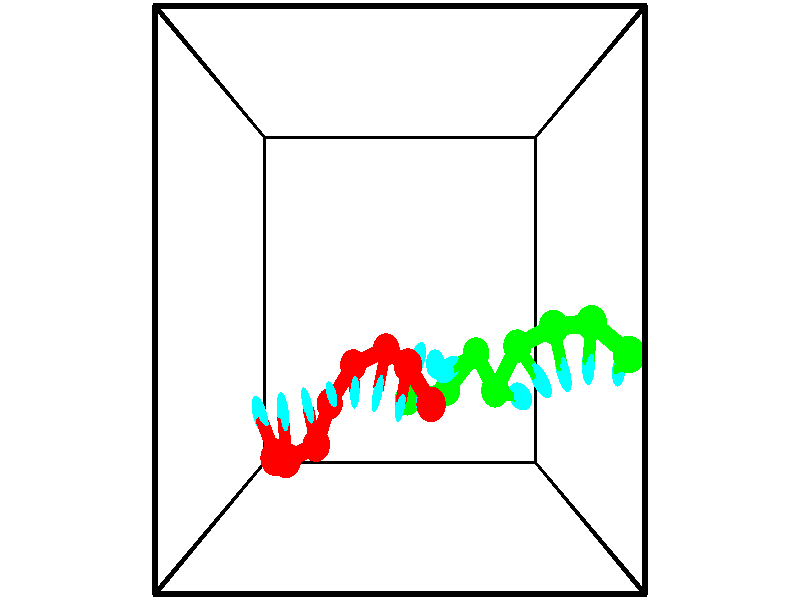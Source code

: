 // switches for output
#declare DRAW_BASES = 1; // possible values are 0, 1; only relevant for DNA ribbons
#declare DRAW_BASES_TYPE = 3; // possible values are 1, 2, 3; only relevant for DNA ribbons
#declare DRAW_FOG = 0; // set to 1 to enable fog

#include "colors.inc"

#include "transforms.inc"
background { rgb <1, 1, 1>}

#default {
   normal{
       ripples 0.25
       frequency 0.20
       turbulence 0.2
       lambda 5
   }
	finish {
		phong 0.1
		phong_size 40.
	}
}

// original window dimensions: 1024x640


// camera settings

camera {
	sky <-0, 1, 0>
	up <-0, 1, 0>
	right 1.6 * <1, 0, 0>
	location <2.5, 2.5, 11.1562>
	look_at <2.5, 2.5, 2.5>
	direction <0, 0, -8.6562>
	angle 67.0682
}


# declare cpy_camera_pos = <2.5, 2.5, 11.1562>;
# if (DRAW_FOG = 1)
fog {
	fog_type 2
	up vnormalize(cpy_camera_pos)
	color rgbt<1,1,1,0.3>
	distance 1e-5
	fog_alt 3e-3
	fog_offset 4
}
# end


// LIGHTS

# declare lum = 6;
global_settings {
	ambient_light rgb lum * <0.05, 0.05, 0.05>
	max_trace_level 15
}# declare cpy_direct_light_amount = 0.25;
light_source
{	1000 * <-1, -1, 1>,
	rgb lum * cpy_direct_light_amount
	parallel
}

light_source
{	1000 * <1, 1, -1>,
	rgb lum * cpy_direct_light_amount
	parallel
}

// strand 0

// nucleotide -1

// particle -1
sphere {
	<3.030613, 1.015929, 0.853819> 0.250000
	pigment { color rgbt <1,0,0,0> }
	no_shadow
}
cylinder {
	<2.952170, 0.978710, 0.463356>,  <2.905105, 0.956379, 0.229078>, 0.100000
	pigment { color rgbt <1,0,0,0> }
	no_shadow
}
cylinder {
	<2.952170, 0.978710, 0.463356>,  <3.030613, 1.015929, 0.853819>, 0.100000
	pigment { color rgbt <1,0,0,0> }
	no_shadow
}

// particle -1
sphere {
	<2.952170, 0.978710, 0.463356> 0.100000
	pigment { color rgbt <1,0,0,0> }
	no_shadow
}
sphere {
	0, 1
	scale<0.080000,0.200000,0.300000>
	matrix <-0.979042, 0.074368, 0.189597,
		0.054953, 0.992881, -0.105682,
		-0.196106, -0.093048, -0.976158,
		2.893338, 0.950796, 0.170509>
	pigment { color rgbt <0,1,1,0> }
	no_shadow
}
cylinder {
	<2.639686, 1.543044, 0.564303>,  <3.030613, 1.015929, 0.853819>, 0.130000
	pigment { color rgbt <1,0,0,0> }
	no_shadow
}

// nucleotide -1

// particle -1
sphere {
	<2.639686, 1.543044, 0.564303> 0.250000
	pigment { color rgbt <1,0,0,0> }
	no_shadow
}
cylinder {
	<2.563832, 1.193359, 0.385509>,  <2.518320, 0.983549, 0.278233>, 0.100000
	pigment { color rgbt <1,0,0,0> }
	no_shadow
}
cylinder {
	<2.563832, 1.193359, 0.385509>,  <2.639686, 1.543044, 0.564303>, 0.100000
	pigment { color rgbt <1,0,0,0> }
	no_shadow
}

// particle -1
sphere {
	<2.563832, 1.193359, 0.385509> 0.100000
	pigment { color rgbt <1,0,0,0> }
	no_shadow
}
sphere {
	0, 1
	scale<0.080000,0.200000,0.300000>
	matrix <-0.979925, 0.139983, 0.141956,
		-0.061530, 0.464930, -0.883207,
		-0.189634, -0.874211, -0.446983,
		2.506942, 0.931096, 0.251415>
	pigment { color rgbt <0,1,1,0> }
	no_shadow
}
cylinder {
	<2.243582, 1.734559, -0.057867>,  <2.639686, 1.543044, 0.564303>, 0.130000
	pigment { color rgbt <1,0,0,0> }
	no_shadow
}

// nucleotide -1

// particle -1
sphere {
	<2.243582, 1.734559, -0.057867> 0.250000
	pigment { color rgbt <1,0,0,0> }
	no_shadow
}
cylinder {
	<2.157887, 1.370766, 0.084650>,  <2.106470, 1.152490, 0.170160>, 0.100000
	pigment { color rgbt <1,0,0,0> }
	no_shadow
}
cylinder {
	<2.157887, 1.370766, 0.084650>,  <2.243582, 1.734559, -0.057867>, 0.100000
	pigment { color rgbt <1,0,0,0> }
	no_shadow
}

// particle -1
sphere {
	<2.157887, 1.370766, 0.084650> 0.100000
	pigment { color rgbt <1,0,0,0> }
	no_shadow
}
sphere {
	0, 1
	scale<0.080000,0.200000,0.300000>
	matrix <-0.950124, 0.278669, 0.140031,
		-0.226644, -0.308523, -0.923822,
		-0.214237, -0.909482, 0.356293,
		2.093615, 1.097921, 0.191538>
	pigment { color rgbt <0,1,1,0> }
	no_shadow
}
cylinder {
	<1.603612, 1.464387, -0.397494>,  <2.243582, 1.734559, -0.057867>, 0.130000
	pigment { color rgbt <1,0,0,0> }
	no_shadow
}

// nucleotide -1

// particle -1
sphere {
	<1.603612, 1.464387, -0.397494> 0.250000
	pigment { color rgbt <1,0,0,0> }
	no_shadow
}
cylinder {
	<1.647181, 1.258518, -0.057318>,  <1.673322, 1.134997, 0.146788>, 0.100000
	pigment { color rgbt <1,0,0,0> }
	no_shadow
}
cylinder {
	<1.647181, 1.258518, -0.057318>,  <1.603612, 1.464387, -0.397494>, 0.100000
	pigment { color rgbt <1,0,0,0> }
	no_shadow
}

// particle -1
sphere {
	<1.647181, 1.258518, -0.057318> 0.100000
	pigment { color rgbt <1,0,0,0> }
	no_shadow
}
sphere {
	0, 1
	scale<0.080000,0.200000,0.300000>
	matrix <-0.975164, 0.110654, 0.191861,
		-0.192850, -0.850216, -0.489838,
		0.108921, -0.514673, 0.850440,
		1.679857, 1.104117, 0.197814>
	pigment { color rgbt <0,1,1,0> }
	no_shadow
}
cylinder {
	<1.154615, 0.846430, -0.400822>,  <1.603612, 1.464387, -0.397494>, 0.130000
	pigment { color rgbt <1,0,0,0> }
	no_shadow
}

// nucleotide -1

// particle -1
sphere {
	<1.154615, 0.846430, -0.400822> 0.250000
	pigment { color rgbt <1,0,0,0> }
	no_shadow
}
cylinder {
	<1.215909, 0.979427, -0.028593>,  <1.252686, 1.059226, 0.194745>, 0.100000
	pigment { color rgbt <1,0,0,0> }
	no_shadow
}
cylinder {
	<1.215909, 0.979427, -0.028593>,  <1.154615, 0.846430, -0.400822>, 0.100000
	pigment { color rgbt <1,0,0,0> }
	no_shadow
}

// particle -1
sphere {
	<1.215909, 0.979427, -0.028593> 0.100000
	pigment { color rgbt <1,0,0,0> }
	no_shadow
}
sphere {
	0, 1
	scale<0.080000,0.200000,0.300000>
	matrix <-0.903558, -0.334157, 0.268182,
		0.400127, -0.881922, 0.249223,
		0.153236, 0.332495, 0.930573,
		1.261880, 1.079175, 0.250579>
	pigment { color rgbt <0,1,1,0> }
	no_shadow
}
cylinder {
	<0.973293, 0.295811, 0.151471>,  <1.154615, 0.846430, -0.400822>, 0.130000
	pigment { color rgbt <1,0,0,0> }
	no_shadow
}

// nucleotide -1

// particle -1
sphere {
	<0.973293, 0.295811, 0.151471> 0.250000
	pigment { color rgbt <1,0,0,0> }
	no_shadow
}
cylinder {
	<0.905915, 0.659672, 0.303345>,  <0.865488, 0.877988, 0.394469>, 0.100000
	pigment { color rgbt <1,0,0,0> }
	no_shadow
}
cylinder {
	<0.905915, 0.659672, 0.303345>,  <0.973293, 0.295811, 0.151471>, 0.100000
	pigment { color rgbt <1,0,0,0> }
	no_shadow
}

// particle -1
sphere {
	<0.905915, 0.659672, 0.303345> 0.100000
	pigment { color rgbt <1,0,0,0> }
	no_shadow
}
sphere {
	0, 1
	scale<0.080000,0.200000,0.300000>
	matrix <-0.911547, -0.290334, 0.291184,
		0.375111, -0.297051, 0.878096,
		-0.168445, 0.909652, 0.379683,
		0.855382, 0.932567, 0.417250>
	pigment { color rgbt <0,1,1,0> }
	no_shadow
}
cylinder {
	<0.527886, 0.172551, 0.653824>,  <0.973293, 0.295811, 0.151471>, 0.130000
	pigment { color rgbt <1,0,0,0> }
	no_shadow
}

// nucleotide -1

// particle -1
sphere {
	<0.527886, 0.172551, 0.653824> 0.250000
	pigment { color rgbt <1,0,0,0> }
	no_shadow
}
cylinder {
	<0.492319, 0.570580, 0.671389>,  <0.470979, 0.809397, 0.681927>, 0.100000
	pigment { color rgbt <1,0,0,0> }
	no_shadow
}
cylinder {
	<0.492319, 0.570580, 0.671389>,  <0.527886, 0.172551, 0.653824>, 0.100000
	pigment { color rgbt <1,0,0,0> }
	no_shadow
}

// particle -1
sphere {
	<0.492319, 0.570580, 0.671389> 0.100000
	pigment { color rgbt <1,0,0,0> }
	no_shadow
}
sphere {
	0, 1
	scale<0.080000,0.200000,0.300000>
	matrix <-0.848344, -0.098759, 0.520153,
		0.521926, 0.008999, 0.852943,
		-0.088917, 0.995071, 0.043911,
		0.465644, 0.869101, 0.684562>
	pigment { color rgbt <0,1,1,0> }
	no_shadow
}
cylinder {
	<0.472409, 0.357355, 1.282142>,  <0.527886, 0.172551, 0.653824>, 0.130000
	pigment { color rgbt <1,0,0,0> }
	no_shadow
}

// nucleotide -1

// particle -1
sphere {
	<0.472409, 0.357355, 1.282142> 0.250000
	pigment { color rgbt <1,0,0,0> }
	no_shadow
}
cylinder {
	<0.279419, 0.655502, 1.098124>,  <0.163625, 0.834391, 0.987712>, 0.100000
	pigment { color rgbt <1,0,0,0> }
	no_shadow
}
cylinder {
	<0.279419, 0.655502, 1.098124>,  <0.472409, 0.357355, 1.282142>, 0.100000
	pigment { color rgbt <1,0,0,0> }
	no_shadow
}

// particle -1
sphere {
	<0.279419, 0.655502, 1.098124> 0.100000
	pigment { color rgbt <1,0,0,0> }
	no_shadow
}
sphere {
	0, 1
	scale<0.080000,0.200000,0.300000>
	matrix <-0.773725, -0.116482, 0.622721,
		0.410570, 0.656397, 0.632910,
		-0.482475, 0.745369, -0.460046,
		0.134676, 0.879113, 0.960110>
	pigment { color rgbt <0,1,1,0> }
	no_shadow
}
// strand 1

// nucleotide -1

// particle -1
sphere {
	<2.644891, 0.874883, -0.621798> 0.250000
	pigment { color rgbt <0,1,0,0> }
	no_shadow
}
cylinder {
	<2.754089, 1.253471, -0.552900>,  <2.819608, 1.480624, -0.511562>, 0.100000
	pigment { color rgbt <0,1,0,0> }
	no_shadow
}
cylinder {
	<2.754089, 1.253471, -0.552900>,  <2.644891, 0.874883, -0.621798>, 0.100000
	pigment { color rgbt <0,1,0,0> }
	no_shadow
}

// particle -1
sphere {
	<2.754089, 1.253471, -0.552900> 0.100000
	pigment { color rgbt <0,1,0,0> }
	no_shadow
}
sphere {
	0, 1
	scale<0.080000,0.200000,0.300000>
	matrix <0.659643, -0.314490, 0.682617,
		0.700246, -0.072732, -0.710187,
		0.272995, 0.946470, 0.172243,
		2.835988, 1.537412, -0.501227>
	pigment { color rgbt <0,1,1,0> }
	no_shadow
}
cylinder {
	<3.429615, 1.024929, -0.687792>,  <2.644891, 0.874883, -0.621798>, 0.130000
	pigment { color rgbt <0,1,0,0> }
	no_shadow
}

// nucleotide -1

// particle -1
sphere {
	<3.429615, 1.024929, -0.687792> 0.250000
	pigment { color rgbt <0,1,0,0> }
	no_shadow
}
cylinder {
	<3.280373, 1.291206, -0.429291>,  <3.190827, 1.450973, -0.274190>, 0.100000
	pigment { color rgbt <0,1,0,0> }
	no_shadow
}
cylinder {
	<3.280373, 1.291206, -0.429291>,  <3.429615, 1.024929, -0.687792>, 0.100000
	pigment { color rgbt <0,1,0,0> }
	no_shadow
}

// particle -1
sphere {
	<3.280373, 1.291206, -0.429291> 0.100000
	pigment { color rgbt <0,1,0,0> }
	no_shadow
}
sphere {
	0, 1
	scale<0.080000,0.200000,0.300000>
	matrix <0.619719, -0.339561, 0.707564,
		0.690464, 0.664491, -0.285851,
		-0.373106, 0.665694, 0.646253,
		3.168441, 1.490915, -0.235415>
	pigment { color rgbt <0,1,1,0> }
	no_shadow
}
cylinder {
	<3.937182, 1.662919, -0.256140>,  <3.429615, 1.024929, -0.687792>, 0.130000
	pigment { color rgbt <0,1,0,0> }
	no_shadow
}

// nucleotide -1

// particle -1
sphere {
	<3.937182, 1.662919, -0.256140> 0.250000
	pigment { color rgbt <0,1,0,0> }
	no_shadow
}
cylinder {
	<3.621513, 1.534462, -0.046730>,  <3.432112, 1.457388, 0.078916>, 0.100000
	pigment { color rgbt <0,1,0,0> }
	no_shadow
}
cylinder {
	<3.621513, 1.534462, -0.046730>,  <3.937182, 1.662919, -0.256140>, 0.100000
	pigment { color rgbt <0,1,0,0> }
	no_shadow
}

// particle -1
sphere {
	<3.621513, 1.534462, -0.046730> 0.100000
	pigment { color rgbt <0,1,0,0> }
	no_shadow
}
sphere {
	0, 1
	scale<0.080000,0.200000,0.300000>
	matrix <0.603310, -0.245729, 0.758706,
		-0.115007, 0.914596, 0.387670,
		-0.789171, -0.321142, 0.523524,
		3.384762, 1.438119, 0.110327>
	pigment { color rgbt <0,1,1,0> }
	no_shadow
}
cylinder {
	<4.224138, 1.127245, 0.209262>,  <3.937182, 1.662919, -0.256140>, 0.130000
	pigment { color rgbt <0,1,0,0> }
	no_shadow
}

// nucleotide -1

// particle -1
sphere {
	<4.224138, 1.127245, 0.209262> 0.250000
	pigment { color rgbt <0,1,0,0> }
	no_shadow
}
cylinder {
	<4.411636, 1.126122, 0.562593>,  <4.524136, 1.125448, 0.774592>, 0.100000
	pigment { color rgbt <0,1,0,0> }
	no_shadow
}
cylinder {
	<4.411636, 1.126122, 0.562593>,  <4.224138, 1.127245, 0.209262>, 0.100000
	pigment { color rgbt <0,1,0,0> }
	no_shadow
}

// particle -1
sphere {
	<4.411636, 1.126122, 0.562593> 0.100000
	pigment { color rgbt <0,1,0,0> }
	no_shadow
}
sphere {
	0, 1
	scale<0.080000,0.200000,0.300000>
	matrix <0.873755, 0.148330, -0.463195,
		-0.129724, 0.988934, 0.071983,
		0.468747, -0.002808, 0.883328,
		4.552260, 1.125279, 0.827592>
	pigment { color rgbt <0,1,1,0> }
	no_shadow
}
cylinder {
	<4.616120, 1.807869, 0.271971>,  <4.224138, 1.127245, 0.209262>, 0.130000
	pigment { color rgbt <0,1,0,0> }
	no_shadow
}

// nucleotide -1

// particle -1
sphere {
	<4.616120, 1.807869, 0.271971> 0.250000
	pigment { color rgbt <0,1,0,0> }
	no_shadow
}
cylinder {
	<4.797623, 1.538750, 0.505705>,  <4.906524, 1.377278, 0.645945>, 0.100000
	pigment { color rgbt <0,1,0,0> }
	no_shadow
}
cylinder {
	<4.797623, 1.538750, 0.505705>,  <4.616120, 1.807869, 0.271971>, 0.100000
	pigment { color rgbt <0,1,0,0> }
	no_shadow
}

// particle -1
sphere {
	<4.797623, 1.538750, 0.505705> 0.100000
	pigment { color rgbt <0,1,0,0> }
	no_shadow
}
sphere {
	0, 1
	scale<0.080000,0.200000,0.300000>
	matrix <0.883702, 0.255265, -0.392313,
		0.114787, 0.694393, 0.710381,
		0.453756, -0.672798, 0.584336,
		4.933749, 1.336910, 0.681006>
	pigment { color rgbt <0,1,1,0> }
	no_shadow
}
cylinder {
	<5.148338, 2.112297, 0.744693>,  <4.616120, 1.807869, 0.271971>, 0.130000
	pigment { color rgbt <0,1,0,0> }
	no_shadow
}

// nucleotide -1

// particle -1
sphere {
	<5.148338, 2.112297, 0.744693> 0.250000
	pigment { color rgbt <0,1,0,0> }
	no_shadow
}
cylinder {
	<5.261097, 1.733253, 0.684597>,  <5.328753, 1.505827, 0.648540>, 0.100000
	pigment { color rgbt <0,1,0,0> }
	no_shadow
}
cylinder {
	<5.261097, 1.733253, 0.684597>,  <5.148338, 2.112297, 0.744693>, 0.100000
	pigment { color rgbt <0,1,0,0> }
	no_shadow
}

// particle -1
sphere {
	<5.261097, 1.733253, 0.684597> 0.100000
	pigment { color rgbt <0,1,0,0> }
	no_shadow
}
sphere {
	0, 1
	scale<0.080000,0.200000,0.300000>
	matrix <0.925416, 0.309880, -0.218130,
		0.253258, -0.077543, 0.964286,
		0.281898, -0.947608, -0.150239,
		5.345666, 1.448971, 0.639525>
	pigment { color rgbt <0,1,1,0> }
	no_shadow
}
cylinder {
	<5.735888, 2.178316, 0.963275>,  <5.148338, 2.112297, 0.744693>, 0.130000
	pigment { color rgbt <0,1,0,0> }
	no_shadow
}

// nucleotide -1

// particle -1
sphere {
	<5.735888, 2.178316, 0.963275> 0.250000
	pigment { color rgbt <0,1,0,0> }
	no_shadow
}
cylinder {
	<5.755245, 1.816635, 0.793533>,  <5.766860, 1.599627, 0.691688>, 0.100000
	pigment { color rgbt <0,1,0,0> }
	no_shadow
}
cylinder {
	<5.755245, 1.816635, 0.793533>,  <5.735888, 2.178316, 0.963275>, 0.100000
	pigment { color rgbt <0,1,0,0> }
	no_shadow
}

// particle -1
sphere {
	<5.755245, 1.816635, 0.793533> 0.100000
	pigment { color rgbt <0,1,0,0> }
	no_shadow
}
sphere {
	0, 1
	scale<0.080000,0.200000,0.300000>
	matrix <0.994043, 0.085139, -0.068050,
		0.097660, -0.418533, 0.902936,
		0.048394, -0.904202, -0.424355,
		5.769763, 1.545375, 0.666227>
	pigment { color rgbt <0,1,1,0> }
	no_shadow
}
cylinder {
	<6.196744, 1.768865, 1.410164>,  <5.735888, 2.178316, 0.963275>, 0.130000
	pigment { color rgbt <0,1,0,0> }
	no_shadow
}

// nucleotide -1

// particle -1
sphere {
	<6.196744, 1.768865, 1.410164> 0.250000
	pigment { color rgbt <0,1,0,0> }
	no_shadow
}
cylinder {
	<6.229553, 1.599991, 1.049047>,  <6.249239, 1.498666, 0.832378>, 0.100000
	pigment { color rgbt <0,1,0,0> }
	no_shadow
}
cylinder {
	<6.229553, 1.599991, 1.049047>,  <6.196744, 1.768865, 1.410164>, 0.100000
	pigment { color rgbt <0,1,0,0> }
	no_shadow
}

// particle -1
sphere {
	<6.229553, 1.599991, 1.049047> 0.100000
	pigment { color rgbt <0,1,0,0> }
	no_shadow
}
sphere {
	0, 1
	scale<0.080000,0.200000,0.300000>
	matrix <0.995987, 0.002178, 0.089472,
		-0.035808, -0.906507, 0.420670,
		0.082024, -0.422186, -0.902791,
		6.254160, 1.473335, 0.778210>
	pigment { color rgbt <0,1,1,0> }
	no_shadow
}
// box output
cylinder {
	<0.000000, 0.000000, 0.000000>,  <5.000000, 0.000000, 0.000000>, 0.025000
	pigment { color rgbt <0,0,0,0> }
	no_shadow
}
cylinder {
	<0.000000, 0.000000, 0.000000>,  <0.000000, 5.000000, 0.000000>, 0.025000
	pigment { color rgbt <0,0,0,0> }
	no_shadow
}
cylinder {
	<0.000000, 0.000000, 0.000000>,  <0.000000, 0.000000, 5.000000>, 0.025000
	pigment { color rgbt <0,0,0,0> }
	no_shadow
}
cylinder {
	<5.000000, 5.000000, 5.000000>,  <0.000000, 5.000000, 5.000000>, 0.025000
	pigment { color rgbt <0,0,0,0> }
	no_shadow
}
cylinder {
	<5.000000, 5.000000, 5.000000>,  <5.000000, 0.000000, 5.000000>, 0.025000
	pigment { color rgbt <0,0,0,0> }
	no_shadow
}
cylinder {
	<5.000000, 5.000000, 5.000000>,  <5.000000, 5.000000, 0.000000>, 0.025000
	pigment { color rgbt <0,0,0,0> }
	no_shadow
}
cylinder {
	<0.000000, 0.000000, 5.000000>,  <0.000000, 5.000000, 5.000000>, 0.025000
	pigment { color rgbt <0,0,0,0> }
	no_shadow
}
cylinder {
	<0.000000, 0.000000, 5.000000>,  <5.000000, 0.000000, 5.000000>, 0.025000
	pigment { color rgbt <0,0,0,0> }
	no_shadow
}
cylinder {
	<5.000000, 5.000000, 0.000000>,  <0.000000, 5.000000, 0.000000>, 0.025000
	pigment { color rgbt <0,0,0,0> }
	no_shadow
}
cylinder {
	<5.000000, 5.000000, 0.000000>,  <5.000000, 0.000000, 0.000000>, 0.025000
	pigment { color rgbt <0,0,0,0> }
	no_shadow
}
cylinder {
	<5.000000, 0.000000, 5.000000>,  <5.000000, 0.000000, 0.000000>, 0.025000
	pigment { color rgbt <0,0,0,0> }
	no_shadow
}
cylinder {
	<0.000000, 5.000000, 0.000000>,  <0.000000, 5.000000, 5.000000>, 0.025000
	pigment { color rgbt <0,0,0,0> }
	no_shadow
}
// end of box output
